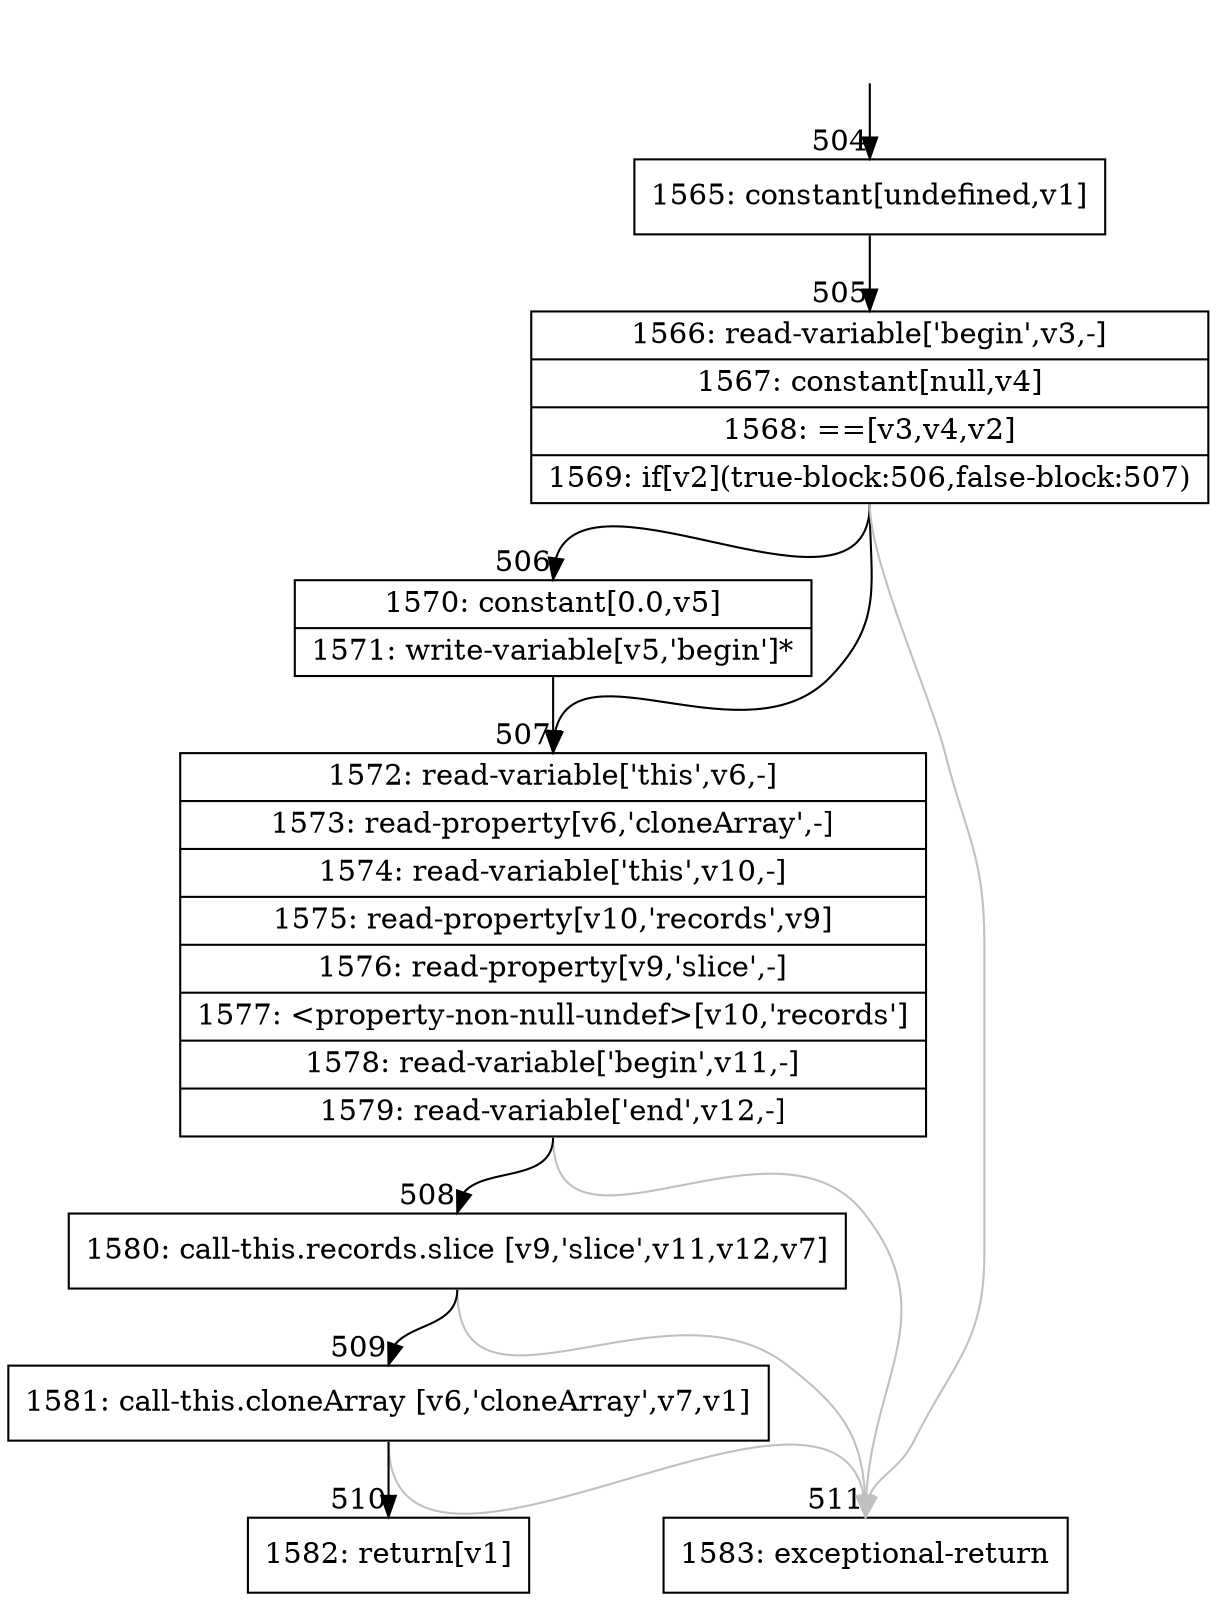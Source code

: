 digraph {
rankdir="TD"
BB_entry43[shape=none,label=""];
BB_entry43 -> BB504 [tailport=s, headport=n, headlabel="    504"]
BB504 [shape=record label="{1565: constant[undefined,v1]}" ] 
BB504 -> BB505 [tailport=s, headport=n, headlabel="      505"]
BB505 [shape=record label="{1566: read-variable['begin',v3,-]|1567: constant[null,v4]|1568: ==[v3,v4,v2]|1569: if[v2](true-block:506,false-block:507)}" ] 
BB505 -> BB506 [tailport=s, headport=n, headlabel="      506"]
BB505 -> BB507 [tailport=s, headport=n, headlabel="      507"]
BB505 -> BB511 [tailport=s, headport=n, color=gray, headlabel="      511"]
BB506 [shape=record label="{1570: constant[0.0,v5]|1571: write-variable[v5,'begin']*}" ] 
BB506 -> BB507 [tailport=s, headport=n]
BB507 [shape=record label="{1572: read-variable['this',v6,-]|1573: read-property[v6,'cloneArray',-]|1574: read-variable['this',v10,-]|1575: read-property[v10,'records',v9]|1576: read-property[v9,'slice',-]|1577: \<property-non-null-undef\>[v10,'records']|1578: read-variable['begin',v11,-]|1579: read-variable['end',v12,-]}" ] 
BB507 -> BB508 [tailport=s, headport=n, headlabel="      508"]
BB507 -> BB511 [tailport=s, headport=n, color=gray]
BB508 [shape=record label="{1580: call-this.records.slice [v9,'slice',v11,v12,v7]}" ] 
BB508 -> BB509 [tailport=s, headport=n, headlabel="      509"]
BB508 -> BB511 [tailport=s, headport=n, color=gray]
BB509 [shape=record label="{1581: call-this.cloneArray [v6,'cloneArray',v7,v1]}" ] 
BB509 -> BB510 [tailport=s, headport=n, headlabel="      510"]
BB509 -> BB511 [tailport=s, headport=n, color=gray]
BB510 [shape=record label="{1582: return[v1]}" ] 
BB511 [shape=record label="{1583: exceptional-return}" ] 
//#$~ 423
}

